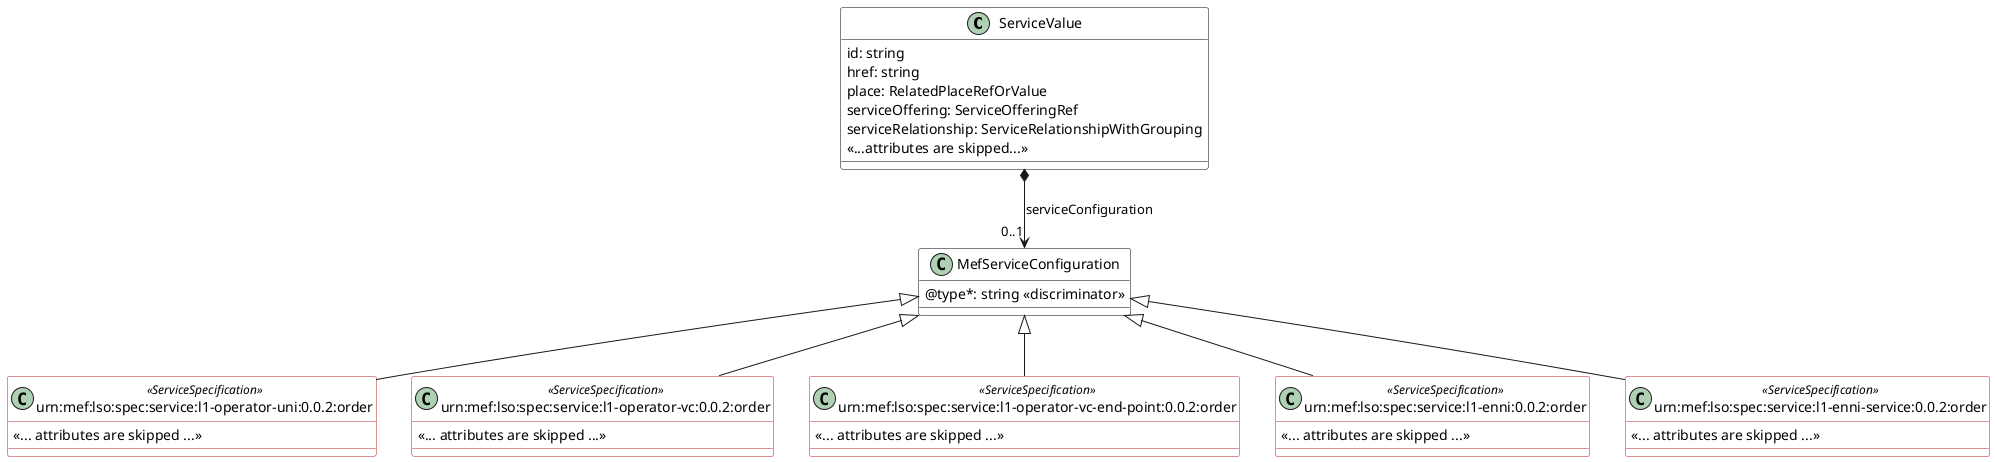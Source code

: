 @startuml
skinparam {
    ClassBackgroundColor White
    ClassBorderColor Black
    ClassBorderColor<<ServiceSpecification>> FireBrick
}
set namespaceSeparator none

class ServiceValue{

    id: string 
    href: string 
    place: RelatedPlaceRefOrValue
    serviceOffering: ServiceOfferingRef
    serviceRelationship: ServiceRelationshipWithGrouping
    <<...attributes are skipped...>>
}


class MefServiceConfiguration {
    @type*: string <<discriminator>>
}


ServiceValue *-->"0..1" MefServiceConfiguration : serviceConfiguration

class urn:mef:lso:spec:service:l1-operator-uni:0.0.2:order <<ServiceSpecification>> {

    <<... attributes are skipped ...>>
}
MefServiceConfiguration <|-- "urn:mef:lso:spec:service:l1-operator-uni:0.0.2:order"


class urn:mef:lso:spec:service:l1-operator-vc:0.0.2:order <<ServiceSpecification>> {

    <<... attributes are skipped ...>>
}
MefServiceConfiguration <|-- "urn:mef:lso:spec:service:l1-operator-vc:0.0.2:order"

class urn:mef:lso:spec:service:l1-operator-vc-end-point:0.0.2:order <<ServiceSpecification>> {

    <<... attributes are skipped ...>>
}
MefServiceConfiguration <|-- "urn:mef:lso:spec:service:l1-operator-vc-end-point:0.0.2:order"

class urn:mef:lso:spec:service:l1-enni:0.0.2:order <<ServiceSpecification>> {

    <<... attributes are skipped ...>>
}
MefServiceConfiguration <|-- "urn:mef:lso:spec:service:l1-enni:0.0.2:order"

class urn:mef:lso:spec:service:l1-enni-service:0.0.2:order <<ServiceSpecification>> {

    <<... attributes are skipped ...>>
}
MefServiceConfiguration <|-- "urn:mef:lso:spec:service:l1-enni-service:0.0.2:order"
@enduml